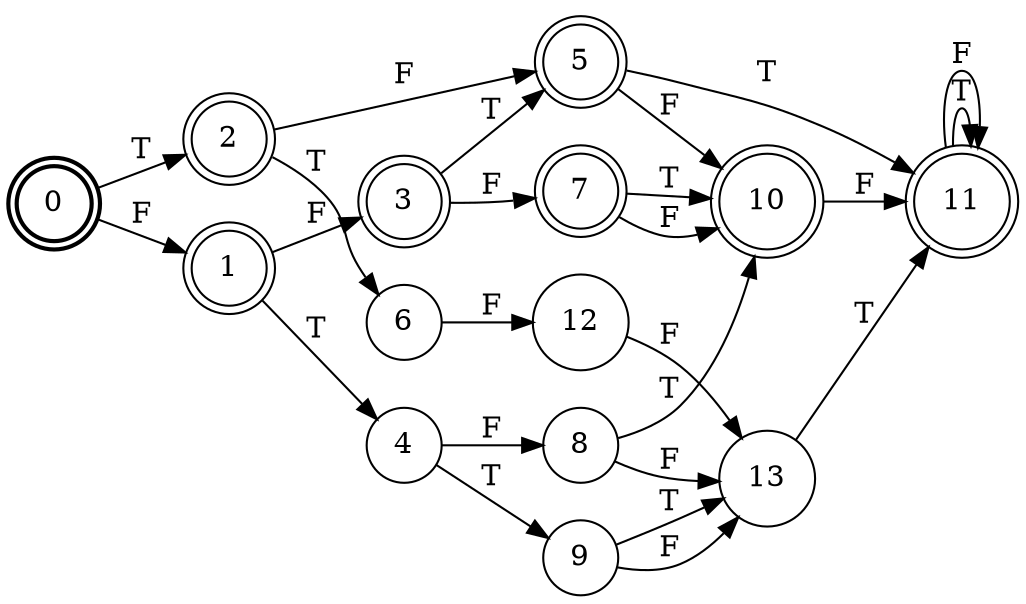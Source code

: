 digraph FST {
rankdir = LR;
size = "8.5,11";
center = 1;
orientation = Portrait;
ranksep = "0.4";
nodesep = "0.25";
0 [label = "0", shape = doublecircle, style = bold, fontsize = 14]
	0 -> 2 [label = "T", fontsize = 14];
	0 -> 1 [label = "F", fontsize = 14];
1 [label = "1", shape = doublecircle, style = solid, fontsize = 14]
	1 -> 4 [label = "T", fontsize = 14];
	1 -> 3 [label = "F", fontsize = 14];
2 [label = "2", shape = doublecircle, style = solid, fontsize = 14]
	2 -> 6 [label = "T", fontsize = 14];
	2 -> 5 [label = "F", fontsize = 14];
3 [label = "3", shape = doublecircle, style = solid, fontsize = 14]
	3 -> 5 [label = "T", fontsize = 14];
	3 -> 7 [label = "F", fontsize = 14];
4 [label = "4", shape = circle, style = solid, fontsize = 14]
	4 -> 9 [label = "T", fontsize = 14];
	4 -> 8 [label = "F", fontsize = 14];
5 [label = "5", shape = doublecircle, style = solid, fontsize = 14]
	5 -> 11 [label = "T", fontsize = 14];
	5 -> 10 [label = "F", fontsize = 14];
6 [label = "6", shape = circle, style = solid, fontsize = 14]
	6 -> 12 [label = "F", fontsize = 14];
7 [label = "7", shape = doublecircle, style = solid, fontsize = 14]
	7 -> 10 [label = "T", fontsize = 14];
	7 -> 10 [label = "F", fontsize = 14];
8 [label = "8", shape = circle, style = solid, fontsize = 14]
	8 -> 10 [label = "T", fontsize = 14];
	8 -> 13 [label = "F", fontsize = 14];
9 [label = "9", shape = circle, style = solid, fontsize = 14]
	9 -> 13 [label = "T", fontsize = 14];
	9 -> 13 [label = "F", fontsize = 14];
10 [label = "10", shape = doublecircle, style = solid, fontsize = 14]
	10 -> 11 [label = "F", fontsize = 14];
11 [label = "11", shape = doublecircle, style = solid, fontsize = 14]
	11 -> 11 [label = "T", fontsize = 14];
	11 -> 11 [label = "F", fontsize = 14];
12 [label = "12", shape = circle, style = solid, fontsize = 14]
	12 -> 13 [label = "F", fontsize = 14];
13 [label = "13", shape = circle, style = solid, fontsize = 14]
	13 -> 11 [label = "T", fontsize = 14];
}
